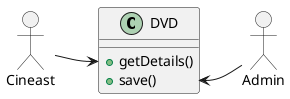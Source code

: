 @startuml
allowmixing
class DVD {
+ getDetails()
+ save()
}
actor "Cineast" as cine
actor "Admin" as db
cine --> DVD::getDetails
db --> DVD::save

cine -[hidden] DVD
DVD -[hidden] db
@enduml
